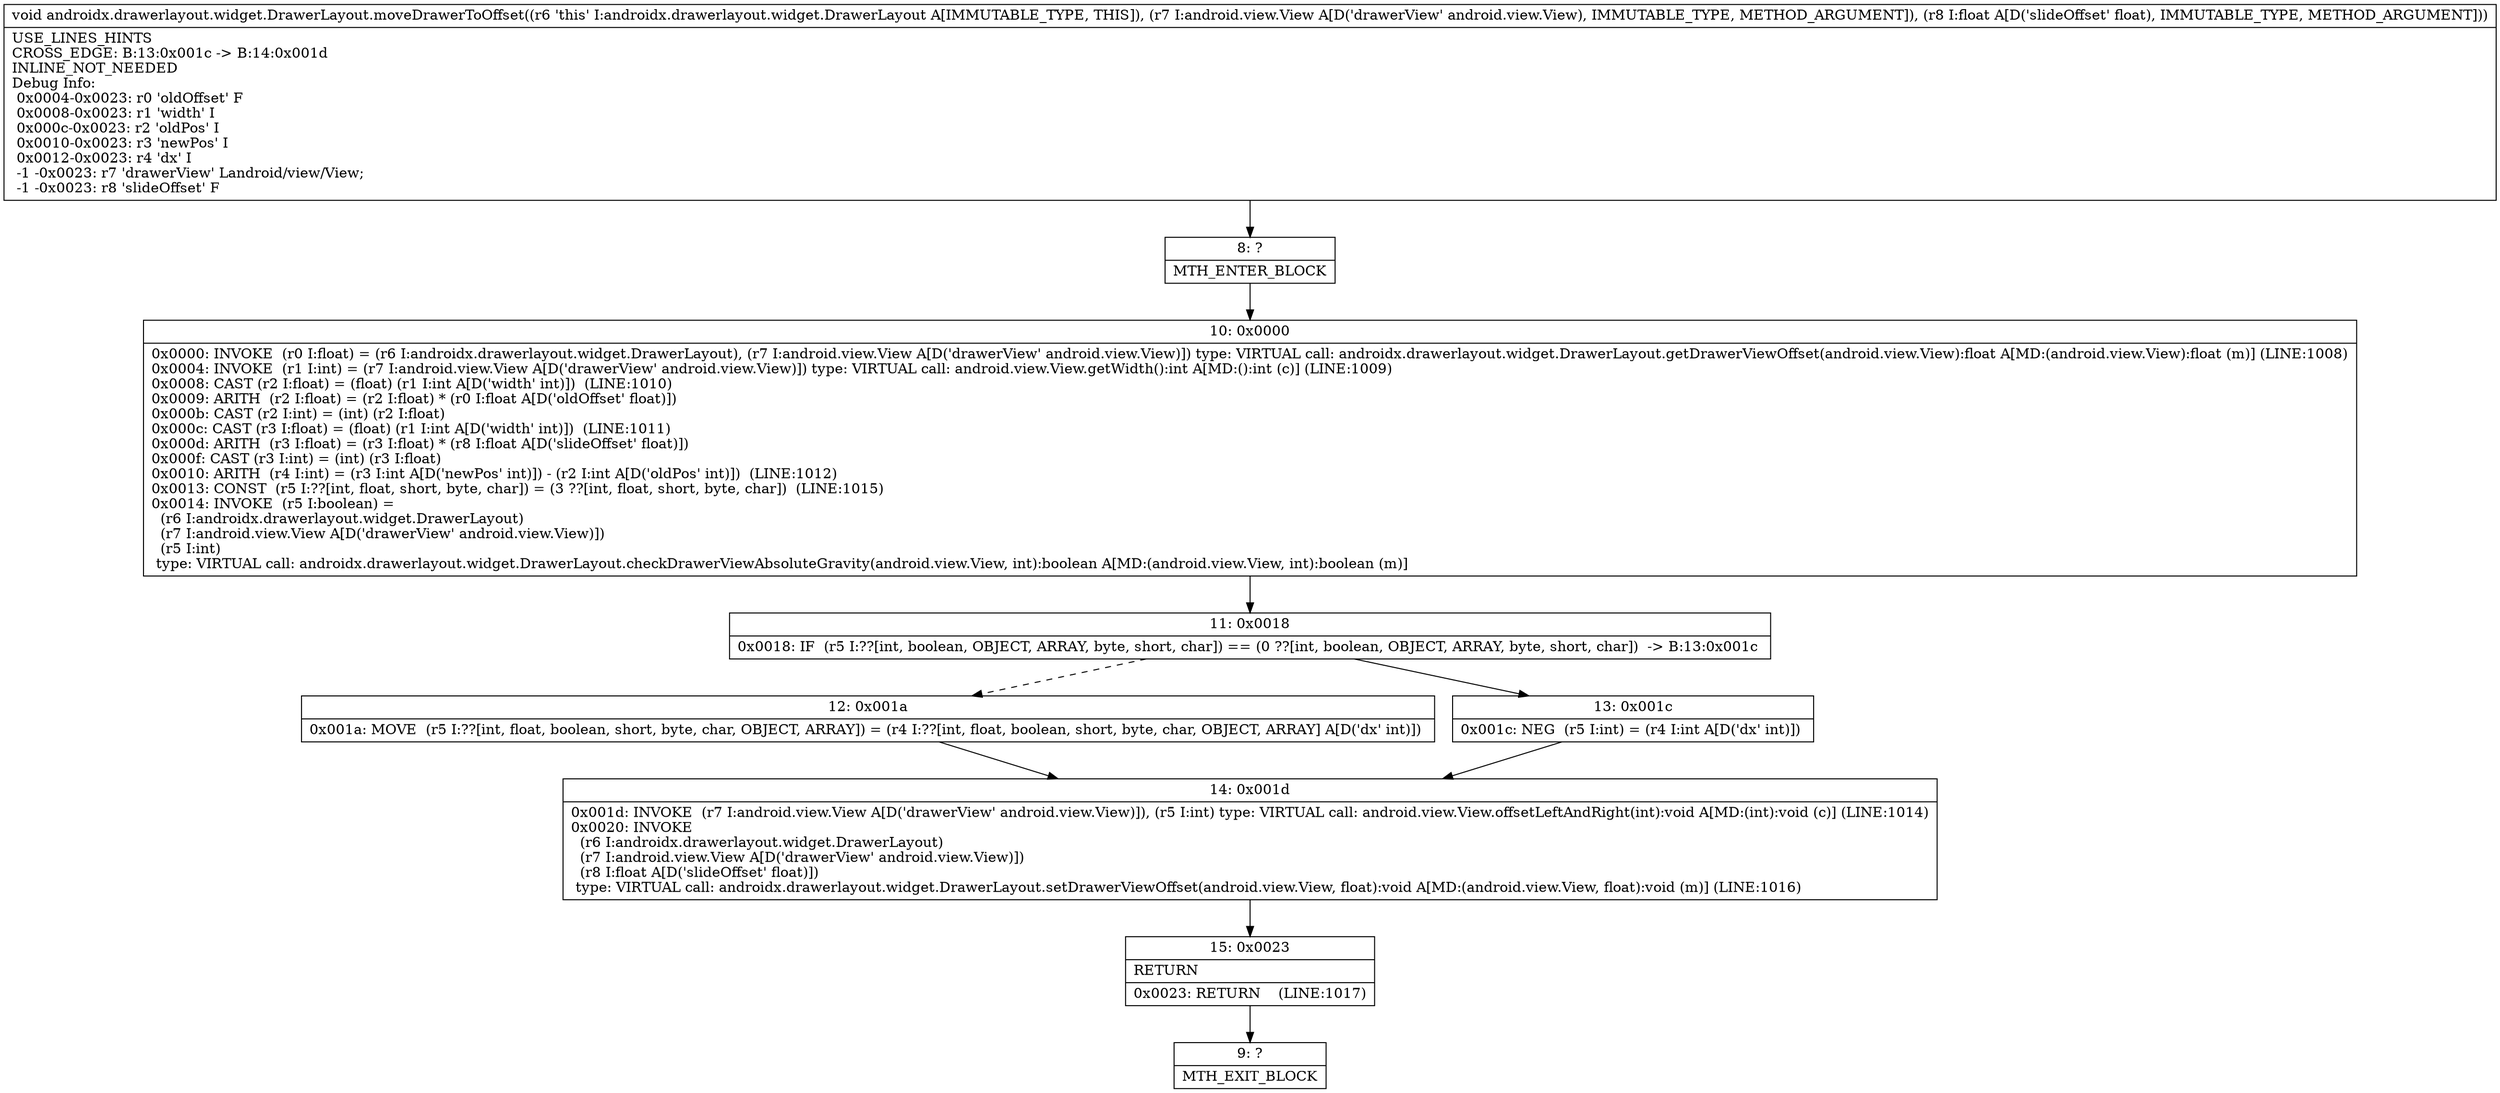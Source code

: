 digraph "CFG forandroidx.drawerlayout.widget.DrawerLayout.moveDrawerToOffset(Landroid\/view\/View;F)V" {
Node_8 [shape=record,label="{8\:\ ?|MTH_ENTER_BLOCK\l}"];
Node_10 [shape=record,label="{10\:\ 0x0000|0x0000: INVOKE  (r0 I:float) = (r6 I:androidx.drawerlayout.widget.DrawerLayout), (r7 I:android.view.View A[D('drawerView' android.view.View)]) type: VIRTUAL call: androidx.drawerlayout.widget.DrawerLayout.getDrawerViewOffset(android.view.View):float A[MD:(android.view.View):float (m)] (LINE:1008)\l0x0004: INVOKE  (r1 I:int) = (r7 I:android.view.View A[D('drawerView' android.view.View)]) type: VIRTUAL call: android.view.View.getWidth():int A[MD:():int (c)] (LINE:1009)\l0x0008: CAST (r2 I:float) = (float) (r1 I:int A[D('width' int)])  (LINE:1010)\l0x0009: ARITH  (r2 I:float) = (r2 I:float) * (r0 I:float A[D('oldOffset' float)]) \l0x000b: CAST (r2 I:int) = (int) (r2 I:float) \l0x000c: CAST (r3 I:float) = (float) (r1 I:int A[D('width' int)])  (LINE:1011)\l0x000d: ARITH  (r3 I:float) = (r3 I:float) * (r8 I:float A[D('slideOffset' float)]) \l0x000f: CAST (r3 I:int) = (int) (r3 I:float) \l0x0010: ARITH  (r4 I:int) = (r3 I:int A[D('newPos' int)]) \- (r2 I:int A[D('oldPos' int)])  (LINE:1012)\l0x0013: CONST  (r5 I:??[int, float, short, byte, char]) = (3 ??[int, float, short, byte, char])  (LINE:1015)\l0x0014: INVOKE  (r5 I:boolean) = \l  (r6 I:androidx.drawerlayout.widget.DrawerLayout)\l  (r7 I:android.view.View A[D('drawerView' android.view.View)])\l  (r5 I:int)\l type: VIRTUAL call: androidx.drawerlayout.widget.DrawerLayout.checkDrawerViewAbsoluteGravity(android.view.View, int):boolean A[MD:(android.view.View, int):boolean (m)]\l}"];
Node_11 [shape=record,label="{11\:\ 0x0018|0x0018: IF  (r5 I:??[int, boolean, OBJECT, ARRAY, byte, short, char]) == (0 ??[int, boolean, OBJECT, ARRAY, byte, short, char])  \-\> B:13:0x001c \l}"];
Node_12 [shape=record,label="{12\:\ 0x001a|0x001a: MOVE  (r5 I:??[int, float, boolean, short, byte, char, OBJECT, ARRAY]) = (r4 I:??[int, float, boolean, short, byte, char, OBJECT, ARRAY] A[D('dx' int)]) \l}"];
Node_14 [shape=record,label="{14\:\ 0x001d|0x001d: INVOKE  (r7 I:android.view.View A[D('drawerView' android.view.View)]), (r5 I:int) type: VIRTUAL call: android.view.View.offsetLeftAndRight(int):void A[MD:(int):void (c)] (LINE:1014)\l0x0020: INVOKE  \l  (r6 I:androidx.drawerlayout.widget.DrawerLayout)\l  (r7 I:android.view.View A[D('drawerView' android.view.View)])\l  (r8 I:float A[D('slideOffset' float)])\l type: VIRTUAL call: androidx.drawerlayout.widget.DrawerLayout.setDrawerViewOffset(android.view.View, float):void A[MD:(android.view.View, float):void (m)] (LINE:1016)\l}"];
Node_15 [shape=record,label="{15\:\ 0x0023|RETURN\l|0x0023: RETURN    (LINE:1017)\l}"];
Node_9 [shape=record,label="{9\:\ ?|MTH_EXIT_BLOCK\l}"];
Node_13 [shape=record,label="{13\:\ 0x001c|0x001c: NEG  (r5 I:int) = (r4 I:int A[D('dx' int)]) \l}"];
MethodNode[shape=record,label="{void androidx.drawerlayout.widget.DrawerLayout.moveDrawerToOffset((r6 'this' I:androidx.drawerlayout.widget.DrawerLayout A[IMMUTABLE_TYPE, THIS]), (r7 I:android.view.View A[D('drawerView' android.view.View), IMMUTABLE_TYPE, METHOD_ARGUMENT]), (r8 I:float A[D('slideOffset' float), IMMUTABLE_TYPE, METHOD_ARGUMENT]))  | USE_LINES_HINTS\lCROSS_EDGE: B:13:0x001c \-\> B:14:0x001d\lINLINE_NOT_NEEDED\lDebug Info:\l  0x0004\-0x0023: r0 'oldOffset' F\l  0x0008\-0x0023: r1 'width' I\l  0x000c\-0x0023: r2 'oldPos' I\l  0x0010\-0x0023: r3 'newPos' I\l  0x0012\-0x0023: r4 'dx' I\l  \-1 \-0x0023: r7 'drawerView' Landroid\/view\/View;\l  \-1 \-0x0023: r8 'slideOffset' F\l}"];
MethodNode -> Node_8;Node_8 -> Node_10;
Node_10 -> Node_11;
Node_11 -> Node_12[style=dashed];
Node_11 -> Node_13;
Node_12 -> Node_14;
Node_14 -> Node_15;
Node_15 -> Node_9;
Node_13 -> Node_14;
}

